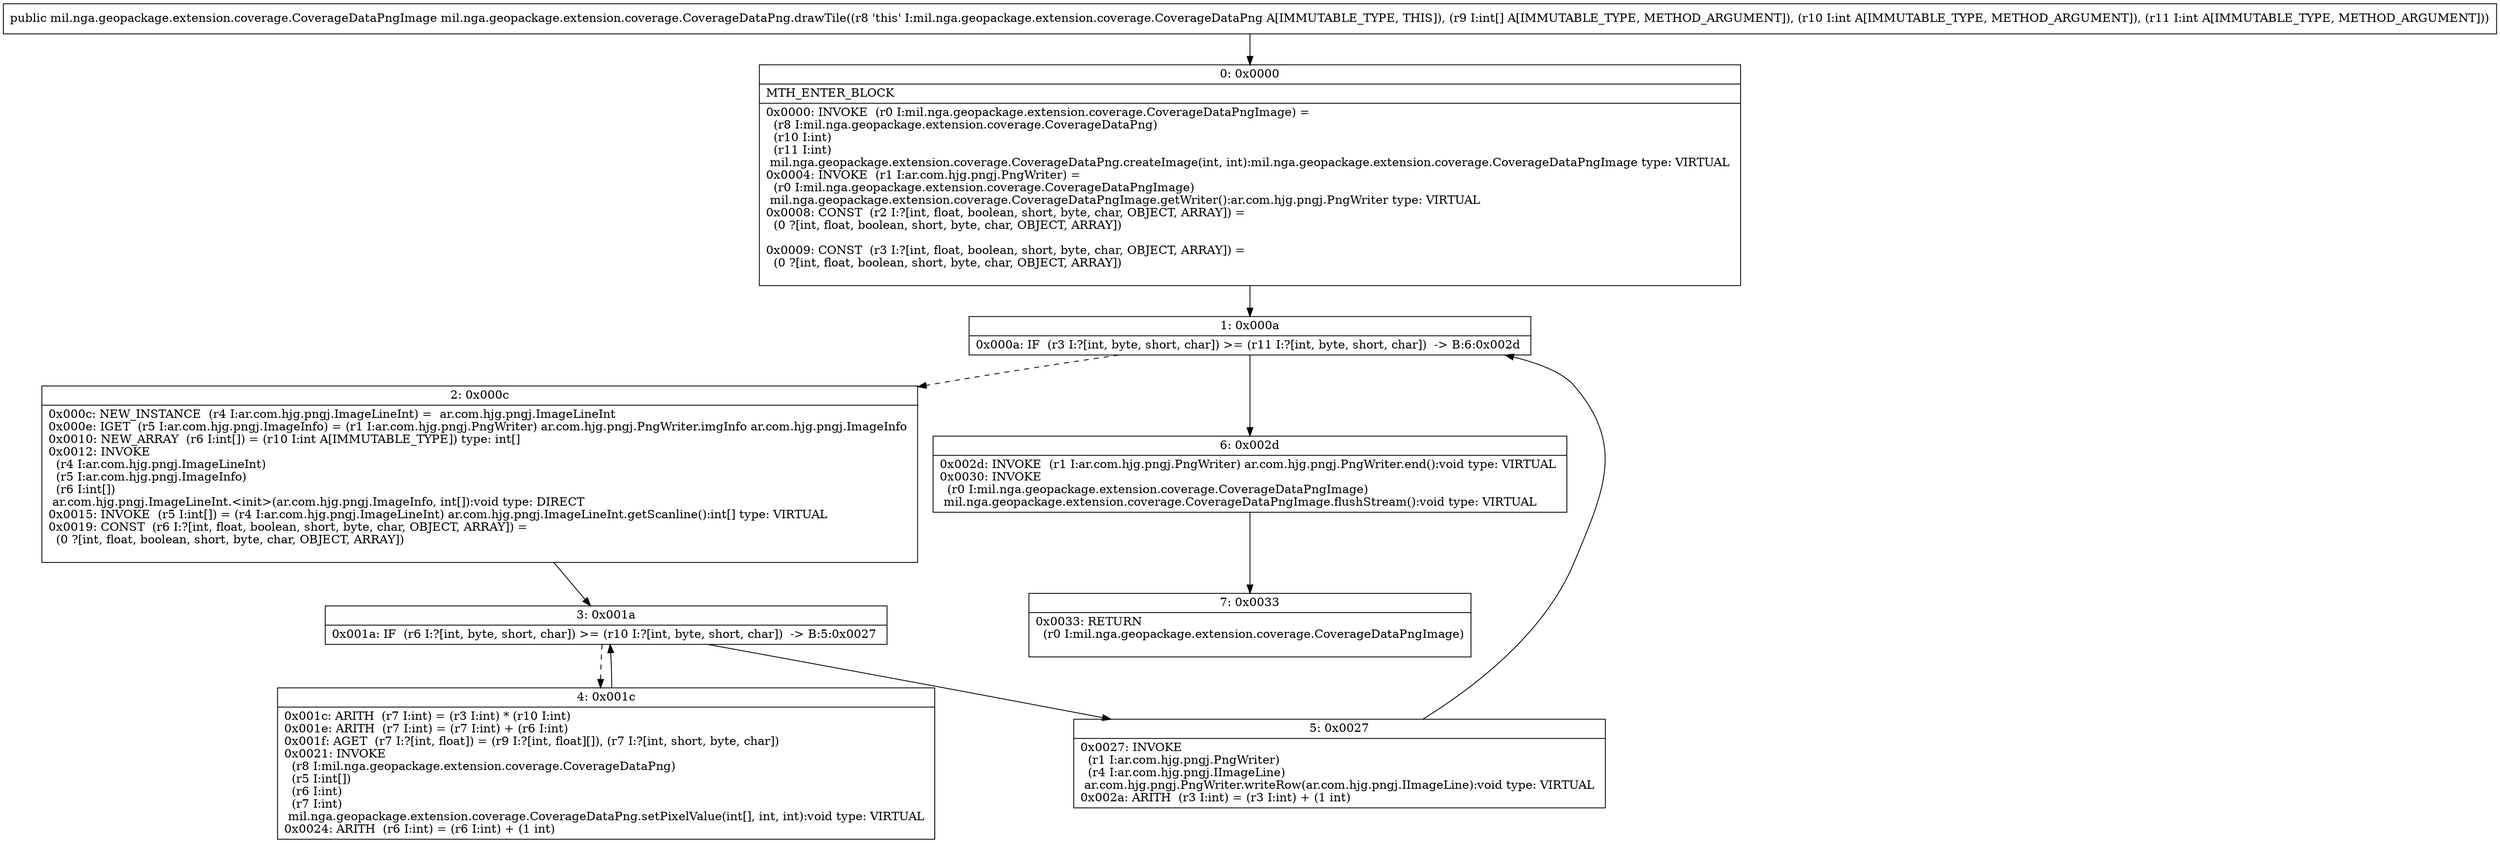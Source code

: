 digraph "CFG formil.nga.geopackage.extension.coverage.CoverageDataPng.drawTile([III)Lmil\/nga\/geopackage\/extension\/coverage\/CoverageDataPngImage;" {
Node_0 [shape=record,label="{0\:\ 0x0000|MTH_ENTER_BLOCK\l|0x0000: INVOKE  (r0 I:mil.nga.geopackage.extension.coverage.CoverageDataPngImage) = \l  (r8 I:mil.nga.geopackage.extension.coverage.CoverageDataPng)\l  (r10 I:int)\l  (r11 I:int)\l mil.nga.geopackage.extension.coverage.CoverageDataPng.createImage(int, int):mil.nga.geopackage.extension.coverage.CoverageDataPngImage type: VIRTUAL \l0x0004: INVOKE  (r1 I:ar.com.hjg.pngj.PngWriter) = \l  (r0 I:mil.nga.geopackage.extension.coverage.CoverageDataPngImage)\l mil.nga.geopackage.extension.coverage.CoverageDataPngImage.getWriter():ar.com.hjg.pngj.PngWriter type: VIRTUAL \l0x0008: CONST  (r2 I:?[int, float, boolean, short, byte, char, OBJECT, ARRAY]) = \l  (0 ?[int, float, boolean, short, byte, char, OBJECT, ARRAY])\l \l0x0009: CONST  (r3 I:?[int, float, boolean, short, byte, char, OBJECT, ARRAY]) = \l  (0 ?[int, float, boolean, short, byte, char, OBJECT, ARRAY])\l \l}"];
Node_1 [shape=record,label="{1\:\ 0x000a|0x000a: IF  (r3 I:?[int, byte, short, char]) \>= (r11 I:?[int, byte, short, char])  \-\> B:6:0x002d \l}"];
Node_2 [shape=record,label="{2\:\ 0x000c|0x000c: NEW_INSTANCE  (r4 I:ar.com.hjg.pngj.ImageLineInt) =  ar.com.hjg.pngj.ImageLineInt \l0x000e: IGET  (r5 I:ar.com.hjg.pngj.ImageInfo) = (r1 I:ar.com.hjg.pngj.PngWriter) ar.com.hjg.pngj.PngWriter.imgInfo ar.com.hjg.pngj.ImageInfo \l0x0010: NEW_ARRAY  (r6 I:int[]) = (r10 I:int A[IMMUTABLE_TYPE]) type: int[] \l0x0012: INVOKE  \l  (r4 I:ar.com.hjg.pngj.ImageLineInt)\l  (r5 I:ar.com.hjg.pngj.ImageInfo)\l  (r6 I:int[])\l ar.com.hjg.pngj.ImageLineInt.\<init\>(ar.com.hjg.pngj.ImageInfo, int[]):void type: DIRECT \l0x0015: INVOKE  (r5 I:int[]) = (r4 I:ar.com.hjg.pngj.ImageLineInt) ar.com.hjg.pngj.ImageLineInt.getScanline():int[] type: VIRTUAL \l0x0019: CONST  (r6 I:?[int, float, boolean, short, byte, char, OBJECT, ARRAY]) = \l  (0 ?[int, float, boolean, short, byte, char, OBJECT, ARRAY])\l \l}"];
Node_3 [shape=record,label="{3\:\ 0x001a|0x001a: IF  (r6 I:?[int, byte, short, char]) \>= (r10 I:?[int, byte, short, char])  \-\> B:5:0x0027 \l}"];
Node_4 [shape=record,label="{4\:\ 0x001c|0x001c: ARITH  (r7 I:int) = (r3 I:int) * (r10 I:int) \l0x001e: ARITH  (r7 I:int) = (r7 I:int) + (r6 I:int) \l0x001f: AGET  (r7 I:?[int, float]) = (r9 I:?[int, float][]), (r7 I:?[int, short, byte, char]) \l0x0021: INVOKE  \l  (r8 I:mil.nga.geopackage.extension.coverage.CoverageDataPng)\l  (r5 I:int[])\l  (r6 I:int)\l  (r7 I:int)\l mil.nga.geopackage.extension.coverage.CoverageDataPng.setPixelValue(int[], int, int):void type: VIRTUAL \l0x0024: ARITH  (r6 I:int) = (r6 I:int) + (1 int) \l}"];
Node_5 [shape=record,label="{5\:\ 0x0027|0x0027: INVOKE  \l  (r1 I:ar.com.hjg.pngj.PngWriter)\l  (r4 I:ar.com.hjg.pngj.IImageLine)\l ar.com.hjg.pngj.PngWriter.writeRow(ar.com.hjg.pngj.IImageLine):void type: VIRTUAL \l0x002a: ARITH  (r3 I:int) = (r3 I:int) + (1 int) \l}"];
Node_6 [shape=record,label="{6\:\ 0x002d|0x002d: INVOKE  (r1 I:ar.com.hjg.pngj.PngWriter) ar.com.hjg.pngj.PngWriter.end():void type: VIRTUAL \l0x0030: INVOKE  \l  (r0 I:mil.nga.geopackage.extension.coverage.CoverageDataPngImage)\l mil.nga.geopackage.extension.coverage.CoverageDataPngImage.flushStream():void type: VIRTUAL \l}"];
Node_7 [shape=record,label="{7\:\ 0x0033|0x0033: RETURN  \l  (r0 I:mil.nga.geopackage.extension.coverage.CoverageDataPngImage)\l \l}"];
MethodNode[shape=record,label="{public mil.nga.geopackage.extension.coverage.CoverageDataPngImage mil.nga.geopackage.extension.coverage.CoverageDataPng.drawTile((r8 'this' I:mil.nga.geopackage.extension.coverage.CoverageDataPng A[IMMUTABLE_TYPE, THIS]), (r9 I:int[] A[IMMUTABLE_TYPE, METHOD_ARGUMENT]), (r10 I:int A[IMMUTABLE_TYPE, METHOD_ARGUMENT]), (r11 I:int A[IMMUTABLE_TYPE, METHOD_ARGUMENT])) }"];
MethodNode -> Node_0;
Node_0 -> Node_1;
Node_1 -> Node_2[style=dashed];
Node_1 -> Node_6;
Node_2 -> Node_3;
Node_3 -> Node_4[style=dashed];
Node_3 -> Node_5;
Node_4 -> Node_3;
Node_5 -> Node_1;
Node_6 -> Node_7;
}

